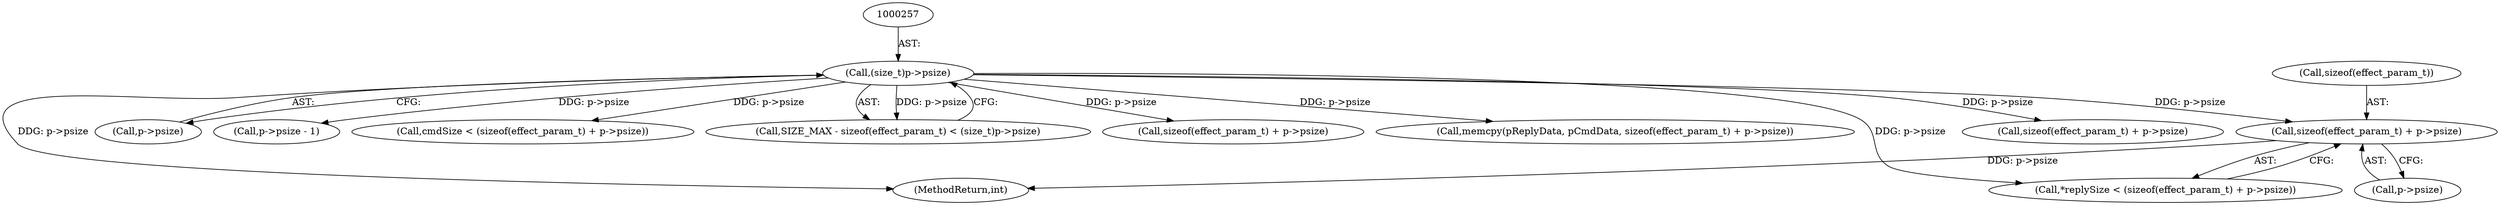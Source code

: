 digraph "0_Android_f490fc335772a9b14e78997486f4a572b0594c04_0@pointer" {
"1000298" [label="(Call,sizeof(effect_param_t) + p->psize)"];
"1000256" [label="(Call,(size_t)p->psize)"];
"1000281" [label="(Call,sizeof(effect_param_t) + p->psize)"];
"1000295" [label="(Call,*replySize < (sizeof(effect_param_t) + p->psize))"];
"1000258" [label="(Call,p->psize)"];
"1000299" [label="(Call,sizeof(effect_param_t))"];
"1000330" [label="(Call,p->psize - 1)"];
"1000301" [label="(Call,p->psize)"];
"1000279" [label="(Call,cmdSize < (sizeof(effect_param_t) + p->psize))"];
"1000688" [label="(MethodReturn,int)"];
"1000251" [label="(Call,SIZE_MAX - sizeof(effect_param_t) < (size_t)p->psize)"];
"1000256" [label="(Call,(size_t)p->psize)"];
"1000313" [label="(Call,sizeof(effect_param_t) + p->psize)"];
"1000298" [label="(Call,sizeof(effect_param_t) + p->psize)"];
"1000310" [label="(Call,memcpy(pReplyData, pCmdData, sizeof(effect_param_t) + p->psize))"];
"1000298" -> "1000295"  [label="AST: "];
"1000298" -> "1000301"  [label="CFG: "];
"1000299" -> "1000298"  [label="AST: "];
"1000301" -> "1000298"  [label="AST: "];
"1000295" -> "1000298"  [label="CFG: "];
"1000298" -> "1000688"  [label="DDG: p->psize"];
"1000256" -> "1000298"  [label="DDG: p->psize"];
"1000256" -> "1000251"  [label="AST: "];
"1000256" -> "1000258"  [label="CFG: "];
"1000257" -> "1000256"  [label="AST: "];
"1000258" -> "1000256"  [label="AST: "];
"1000251" -> "1000256"  [label="CFG: "];
"1000256" -> "1000688"  [label="DDG: p->psize"];
"1000256" -> "1000251"  [label="DDG: p->psize"];
"1000256" -> "1000279"  [label="DDG: p->psize"];
"1000256" -> "1000281"  [label="DDG: p->psize"];
"1000256" -> "1000295"  [label="DDG: p->psize"];
"1000256" -> "1000310"  [label="DDG: p->psize"];
"1000256" -> "1000313"  [label="DDG: p->psize"];
"1000256" -> "1000330"  [label="DDG: p->psize"];
}
